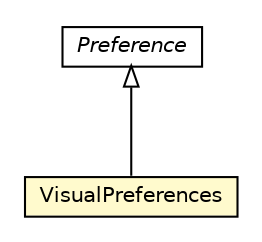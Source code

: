 #!/usr/local/bin/dot
#
# Class diagram 
# Generated by UMLGraph version R5_6-24-gf6e263 (http://www.umlgraph.org/)
#

digraph G {
	edge [fontname="Helvetica",fontsize=10,labelfontname="Helvetica",labelfontsize=10];
	node [fontname="Helvetica",fontsize=10,shape=plaintext];
	nodesep=0.25;
	ranksep=0.5;
	// org.universAAL.ontology.ui.preferences.VisualPreferences
	c400575 [label=<<table title="org.universAAL.ontology.ui.preferences.VisualPreferences" border="0" cellborder="1" cellspacing="0" cellpadding="2" port="p" bgcolor="lemonChiffon" href="./VisualPreferences.html">
		<tr><td><table border="0" cellspacing="0" cellpadding="1">
<tr><td align="center" balign="center"> VisualPreferences </td></tr>
		</table></td></tr>
		</table>>, URL="./VisualPreferences.html", fontname="Helvetica", fontcolor="black", fontsize=10.0];
	//org.universAAL.ontology.ui.preferences.VisualPreferences extends org.universAAL.middleware.ui.owl.Preference
	c400676:p -> c400575:p [dir=back,arrowtail=empty];
	// org.universAAL.middleware.ui.owl.Preference
	c400676 [label=<<table title="org.universAAL.middleware.ui.owl.Preference" border="0" cellborder="1" cellspacing="0" cellpadding="2" port="p" href="http://java.sun.com/j2se/1.4.2/docs/api/org/universAAL/middleware/ui/owl/Preference.html">
		<tr><td><table border="0" cellspacing="0" cellpadding="1">
<tr><td align="center" balign="center"><font face="Helvetica-Oblique"> Preference </font></td></tr>
		</table></td></tr>
		</table>>, URL="http://java.sun.com/j2se/1.4.2/docs/api/org/universAAL/middleware/ui/owl/Preference.html", fontname="Helvetica", fontcolor="black", fontsize=10.0];
}

